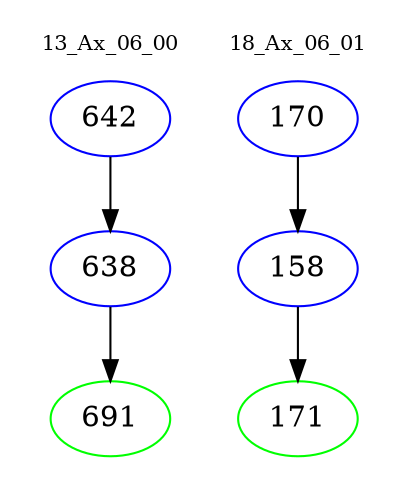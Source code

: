 digraph{
subgraph cluster_0 {
color = white
label = "13_Ax_06_00";
fontsize=10;
T0_642 [label="642", color="blue"]
T0_642 -> T0_638 [color="black"]
T0_638 [label="638", color="blue"]
T0_638 -> T0_691 [color="black"]
T0_691 [label="691", color="green"]
}
subgraph cluster_1 {
color = white
label = "18_Ax_06_01";
fontsize=10;
T1_170 [label="170", color="blue"]
T1_170 -> T1_158 [color="black"]
T1_158 [label="158", color="blue"]
T1_158 -> T1_171 [color="black"]
T1_171 [label="171", color="green"]
}
}

